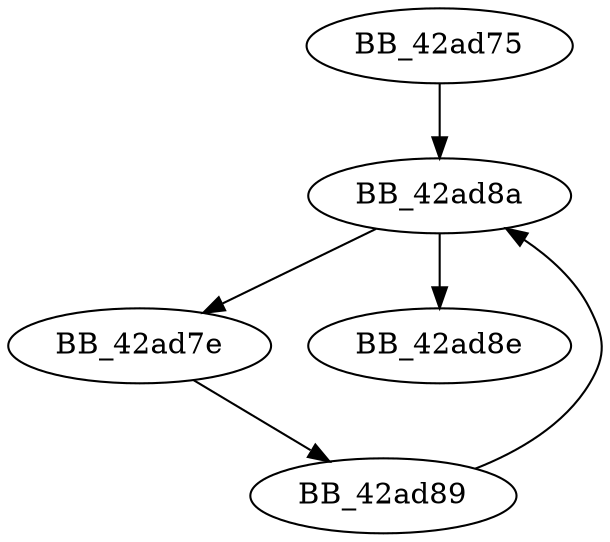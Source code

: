 DiGraph unknown_libname_28{
BB_42ad75->BB_42ad8a
BB_42ad7e->BB_42ad89
BB_42ad89->BB_42ad8a
BB_42ad8a->BB_42ad7e
BB_42ad8a->BB_42ad8e
}
